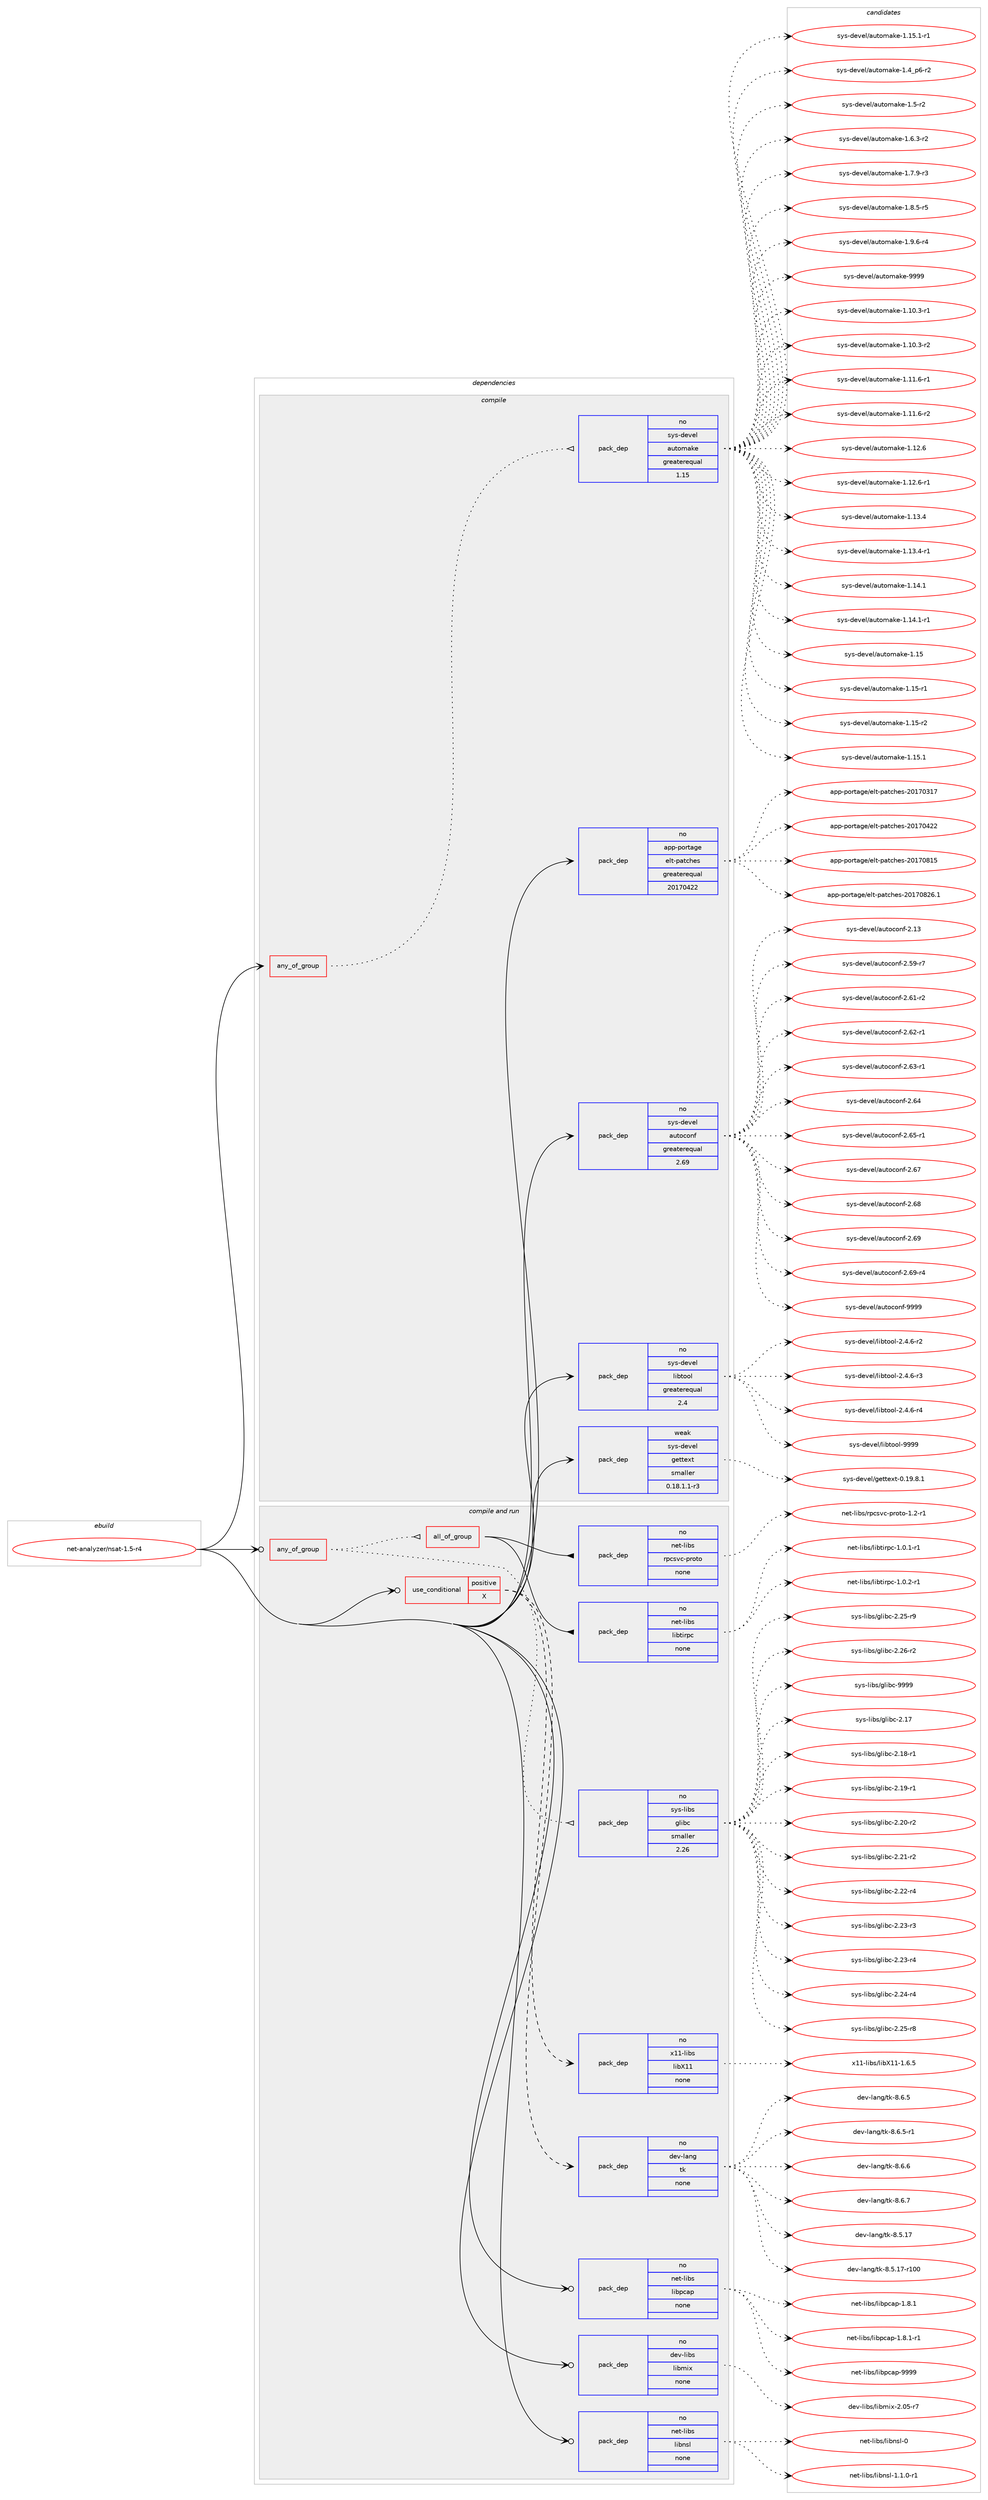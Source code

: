 digraph prolog {

# *************
# Graph options
# *************

newrank=true;
concentrate=true;
compound=true;
graph [rankdir=LR,fontname=Helvetica,fontsize=10,ranksep=1.5];#, ranksep=2.5, nodesep=0.2];
edge  [arrowhead=vee];
node  [fontname=Helvetica,fontsize=10];

# **********
# The ebuild
# **********

subgraph cluster_leftcol {
color=gray;
rank=same;
label=<<i>ebuild</i>>;
id [label="net-analyzer/nsat-1.5-r4", color=red, width=4, href="../net-analyzer/nsat-1.5-r4.svg"];
}

# ****************
# The dependencies
# ****************

subgraph cluster_midcol {
color=gray;
label=<<i>dependencies</i>>;
subgraph cluster_compile {
fillcolor="#eeeeee";
style=filled;
label=<<i>compile</i>>;
subgraph any6398 {
dependency402473 [label=<<TABLE BORDER="0" CELLBORDER="1" CELLSPACING="0" CELLPADDING="4"><TR><TD CELLPADDING="10">any_of_group</TD></TR></TABLE>>, shape=none, color=red];subgraph pack296622 {
dependency402474 [label=<<TABLE BORDER="0" CELLBORDER="1" CELLSPACING="0" CELLPADDING="4" WIDTH="220"><TR><TD ROWSPAN="6" CELLPADDING="30">pack_dep</TD></TR><TR><TD WIDTH="110">no</TD></TR><TR><TD>sys-devel</TD></TR><TR><TD>automake</TD></TR><TR><TD>greaterequal</TD></TR><TR><TD>1.15</TD></TR></TABLE>>, shape=none, color=blue];
}
dependency402473:e -> dependency402474:w [weight=20,style="dotted",arrowhead="oinv"];
}
id:e -> dependency402473:w [weight=20,style="solid",arrowhead="vee"];
subgraph pack296623 {
dependency402475 [label=<<TABLE BORDER="0" CELLBORDER="1" CELLSPACING="0" CELLPADDING="4" WIDTH="220"><TR><TD ROWSPAN="6" CELLPADDING="30">pack_dep</TD></TR><TR><TD WIDTH="110">no</TD></TR><TR><TD>app-portage</TD></TR><TR><TD>elt-patches</TD></TR><TR><TD>greaterequal</TD></TR><TR><TD>20170422</TD></TR></TABLE>>, shape=none, color=blue];
}
id:e -> dependency402475:w [weight=20,style="solid",arrowhead="vee"];
subgraph pack296624 {
dependency402476 [label=<<TABLE BORDER="0" CELLBORDER="1" CELLSPACING="0" CELLPADDING="4" WIDTH="220"><TR><TD ROWSPAN="6" CELLPADDING="30">pack_dep</TD></TR><TR><TD WIDTH="110">no</TD></TR><TR><TD>sys-devel</TD></TR><TR><TD>autoconf</TD></TR><TR><TD>greaterequal</TD></TR><TR><TD>2.69</TD></TR></TABLE>>, shape=none, color=blue];
}
id:e -> dependency402476:w [weight=20,style="solid",arrowhead="vee"];
subgraph pack296625 {
dependency402477 [label=<<TABLE BORDER="0" CELLBORDER="1" CELLSPACING="0" CELLPADDING="4" WIDTH="220"><TR><TD ROWSPAN="6" CELLPADDING="30">pack_dep</TD></TR><TR><TD WIDTH="110">no</TD></TR><TR><TD>sys-devel</TD></TR><TR><TD>libtool</TD></TR><TR><TD>greaterequal</TD></TR><TR><TD>2.4</TD></TR></TABLE>>, shape=none, color=blue];
}
id:e -> dependency402477:w [weight=20,style="solid",arrowhead="vee"];
subgraph pack296626 {
dependency402478 [label=<<TABLE BORDER="0" CELLBORDER="1" CELLSPACING="0" CELLPADDING="4" WIDTH="220"><TR><TD ROWSPAN="6" CELLPADDING="30">pack_dep</TD></TR><TR><TD WIDTH="110">weak</TD></TR><TR><TD>sys-devel</TD></TR><TR><TD>gettext</TD></TR><TR><TD>smaller</TD></TR><TR><TD>0.18.1.1-r3</TD></TR></TABLE>>, shape=none, color=blue];
}
id:e -> dependency402478:w [weight=20,style="solid",arrowhead="vee"];
}
subgraph cluster_compileandrun {
fillcolor="#eeeeee";
style=filled;
label=<<i>compile and run</i>>;
subgraph any6399 {
dependency402479 [label=<<TABLE BORDER="0" CELLBORDER="1" CELLSPACING="0" CELLPADDING="4"><TR><TD CELLPADDING="10">any_of_group</TD></TR></TABLE>>, shape=none, color=red];subgraph pack296627 {
dependency402480 [label=<<TABLE BORDER="0" CELLBORDER="1" CELLSPACING="0" CELLPADDING="4" WIDTH="220"><TR><TD ROWSPAN="6" CELLPADDING="30">pack_dep</TD></TR><TR><TD WIDTH="110">no</TD></TR><TR><TD>sys-libs</TD></TR><TR><TD>glibc</TD></TR><TR><TD>smaller</TD></TR><TR><TD>2.26</TD></TR></TABLE>>, shape=none, color=blue];
}
dependency402479:e -> dependency402480:w [weight=20,style="dotted",arrowhead="oinv"];
subgraph all188 {
dependency402481 [label=<<TABLE BORDER="0" CELLBORDER="1" CELLSPACING="0" CELLPADDING="4"><TR><TD CELLPADDING="10">all_of_group</TD></TR></TABLE>>, shape=none, color=red];subgraph pack296628 {
dependency402482 [label=<<TABLE BORDER="0" CELLBORDER="1" CELLSPACING="0" CELLPADDING="4" WIDTH="220"><TR><TD ROWSPAN="6" CELLPADDING="30">pack_dep</TD></TR><TR><TD WIDTH="110">no</TD></TR><TR><TD>net-libs</TD></TR><TR><TD>libtirpc</TD></TR><TR><TD>none</TD></TR><TR><TD></TD></TR></TABLE>>, shape=none, color=blue];
}
dependency402481:e -> dependency402482:w [weight=20,style="solid",arrowhead="inv"];
subgraph pack296629 {
dependency402483 [label=<<TABLE BORDER="0" CELLBORDER="1" CELLSPACING="0" CELLPADDING="4" WIDTH="220"><TR><TD ROWSPAN="6" CELLPADDING="30">pack_dep</TD></TR><TR><TD WIDTH="110">no</TD></TR><TR><TD>net-libs</TD></TR><TR><TD>rpcsvc-proto</TD></TR><TR><TD>none</TD></TR><TR><TD></TD></TR></TABLE>>, shape=none, color=blue];
}
dependency402481:e -> dependency402483:w [weight=20,style="solid",arrowhead="inv"];
}
dependency402479:e -> dependency402481:w [weight=20,style="dotted",arrowhead="oinv"];
}
id:e -> dependency402479:w [weight=20,style="solid",arrowhead="odotvee"];
subgraph cond99268 {
dependency402484 [label=<<TABLE BORDER="0" CELLBORDER="1" CELLSPACING="0" CELLPADDING="4"><TR><TD ROWSPAN="3" CELLPADDING="10">use_conditional</TD></TR><TR><TD>positive</TD></TR><TR><TD>X</TD></TR></TABLE>>, shape=none, color=red];
subgraph pack296630 {
dependency402485 [label=<<TABLE BORDER="0" CELLBORDER="1" CELLSPACING="0" CELLPADDING="4" WIDTH="220"><TR><TD ROWSPAN="6" CELLPADDING="30">pack_dep</TD></TR><TR><TD WIDTH="110">no</TD></TR><TR><TD>dev-lang</TD></TR><TR><TD>tk</TD></TR><TR><TD>none</TD></TR><TR><TD></TD></TR></TABLE>>, shape=none, color=blue];
}
dependency402484:e -> dependency402485:w [weight=20,style="dashed",arrowhead="vee"];
subgraph pack296631 {
dependency402486 [label=<<TABLE BORDER="0" CELLBORDER="1" CELLSPACING="0" CELLPADDING="4" WIDTH="220"><TR><TD ROWSPAN="6" CELLPADDING="30">pack_dep</TD></TR><TR><TD WIDTH="110">no</TD></TR><TR><TD>x11-libs</TD></TR><TR><TD>libX11</TD></TR><TR><TD>none</TD></TR><TR><TD></TD></TR></TABLE>>, shape=none, color=blue];
}
dependency402484:e -> dependency402486:w [weight=20,style="dashed",arrowhead="vee"];
}
id:e -> dependency402484:w [weight=20,style="solid",arrowhead="odotvee"];
subgraph pack296632 {
dependency402487 [label=<<TABLE BORDER="0" CELLBORDER="1" CELLSPACING="0" CELLPADDING="4" WIDTH="220"><TR><TD ROWSPAN="6" CELLPADDING="30">pack_dep</TD></TR><TR><TD WIDTH="110">no</TD></TR><TR><TD>dev-libs</TD></TR><TR><TD>libmix</TD></TR><TR><TD>none</TD></TR><TR><TD></TD></TR></TABLE>>, shape=none, color=blue];
}
id:e -> dependency402487:w [weight=20,style="solid",arrowhead="odotvee"];
subgraph pack296633 {
dependency402488 [label=<<TABLE BORDER="0" CELLBORDER="1" CELLSPACING="0" CELLPADDING="4" WIDTH="220"><TR><TD ROWSPAN="6" CELLPADDING="30">pack_dep</TD></TR><TR><TD WIDTH="110">no</TD></TR><TR><TD>net-libs</TD></TR><TR><TD>libnsl</TD></TR><TR><TD>none</TD></TR><TR><TD></TD></TR></TABLE>>, shape=none, color=blue];
}
id:e -> dependency402488:w [weight=20,style="solid",arrowhead="odotvee"];
subgraph pack296634 {
dependency402489 [label=<<TABLE BORDER="0" CELLBORDER="1" CELLSPACING="0" CELLPADDING="4" WIDTH="220"><TR><TD ROWSPAN="6" CELLPADDING="30">pack_dep</TD></TR><TR><TD WIDTH="110">no</TD></TR><TR><TD>net-libs</TD></TR><TR><TD>libpcap</TD></TR><TR><TD>none</TD></TR><TR><TD></TD></TR></TABLE>>, shape=none, color=blue];
}
id:e -> dependency402489:w [weight=20,style="solid",arrowhead="odotvee"];
}
subgraph cluster_run {
fillcolor="#eeeeee";
style=filled;
label=<<i>run</i>>;
}
}

# **************
# The candidates
# **************

subgraph cluster_choices {
rank=same;
color=gray;
label=<<i>candidates</i>>;

subgraph choice296622 {
color=black;
nodesep=1;
choice11512111545100101118101108479711711611110997107101454946494846514511449 [label="sys-devel/automake-1.10.3-r1", color=red, width=4,href="../sys-devel/automake-1.10.3-r1.svg"];
choice11512111545100101118101108479711711611110997107101454946494846514511450 [label="sys-devel/automake-1.10.3-r2", color=red, width=4,href="../sys-devel/automake-1.10.3-r2.svg"];
choice11512111545100101118101108479711711611110997107101454946494946544511449 [label="sys-devel/automake-1.11.6-r1", color=red, width=4,href="../sys-devel/automake-1.11.6-r1.svg"];
choice11512111545100101118101108479711711611110997107101454946494946544511450 [label="sys-devel/automake-1.11.6-r2", color=red, width=4,href="../sys-devel/automake-1.11.6-r2.svg"];
choice1151211154510010111810110847971171161111099710710145494649504654 [label="sys-devel/automake-1.12.6", color=red, width=4,href="../sys-devel/automake-1.12.6.svg"];
choice11512111545100101118101108479711711611110997107101454946495046544511449 [label="sys-devel/automake-1.12.6-r1", color=red, width=4,href="../sys-devel/automake-1.12.6-r1.svg"];
choice1151211154510010111810110847971171161111099710710145494649514652 [label="sys-devel/automake-1.13.4", color=red, width=4,href="../sys-devel/automake-1.13.4.svg"];
choice11512111545100101118101108479711711611110997107101454946495146524511449 [label="sys-devel/automake-1.13.4-r1", color=red, width=4,href="../sys-devel/automake-1.13.4-r1.svg"];
choice1151211154510010111810110847971171161111099710710145494649524649 [label="sys-devel/automake-1.14.1", color=red, width=4,href="../sys-devel/automake-1.14.1.svg"];
choice11512111545100101118101108479711711611110997107101454946495246494511449 [label="sys-devel/automake-1.14.1-r1", color=red, width=4,href="../sys-devel/automake-1.14.1-r1.svg"];
choice115121115451001011181011084797117116111109971071014549464953 [label="sys-devel/automake-1.15", color=red, width=4,href="../sys-devel/automake-1.15.svg"];
choice1151211154510010111810110847971171161111099710710145494649534511449 [label="sys-devel/automake-1.15-r1", color=red, width=4,href="../sys-devel/automake-1.15-r1.svg"];
choice1151211154510010111810110847971171161111099710710145494649534511450 [label="sys-devel/automake-1.15-r2", color=red, width=4,href="../sys-devel/automake-1.15-r2.svg"];
choice1151211154510010111810110847971171161111099710710145494649534649 [label="sys-devel/automake-1.15.1", color=red, width=4,href="../sys-devel/automake-1.15.1.svg"];
choice11512111545100101118101108479711711611110997107101454946495346494511449 [label="sys-devel/automake-1.15.1-r1", color=red, width=4,href="../sys-devel/automake-1.15.1-r1.svg"];
choice115121115451001011181011084797117116111109971071014549465295112544511450 [label="sys-devel/automake-1.4_p6-r2", color=red, width=4,href="../sys-devel/automake-1.4_p6-r2.svg"];
choice11512111545100101118101108479711711611110997107101454946534511450 [label="sys-devel/automake-1.5-r2", color=red, width=4,href="../sys-devel/automake-1.5-r2.svg"];
choice115121115451001011181011084797117116111109971071014549465446514511450 [label="sys-devel/automake-1.6.3-r2", color=red, width=4,href="../sys-devel/automake-1.6.3-r2.svg"];
choice115121115451001011181011084797117116111109971071014549465546574511451 [label="sys-devel/automake-1.7.9-r3", color=red, width=4,href="../sys-devel/automake-1.7.9-r3.svg"];
choice115121115451001011181011084797117116111109971071014549465646534511453 [label="sys-devel/automake-1.8.5-r5", color=red, width=4,href="../sys-devel/automake-1.8.5-r5.svg"];
choice115121115451001011181011084797117116111109971071014549465746544511452 [label="sys-devel/automake-1.9.6-r4", color=red, width=4,href="../sys-devel/automake-1.9.6-r4.svg"];
choice115121115451001011181011084797117116111109971071014557575757 [label="sys-devel/automake-9999", color=red, width=4,href="../sys-devel/automake-9999.svg"];
dependency402474:e -> choice11512111545100101118101108479711711611110997107101454946494846514511449:w [style=dotted,weight="100"];
dependency402474:e -> choice11512111545100101118101108479711711611110997107101454946494846514511450:w [style=dotted,weight="100"];
dependency402474:e -> choice11512111545100101118101108479711711611110997107101454946494946544511449:w [style=dotted,weight="100"];
dependency402474:e -> choice11512111545100101118101108479711711611110997107101454946494946544511450:w [style=dotted,weight="100"];
dependency402474:e -> choice1151211154510010111810110847971171161111099710710145494649504654:w [style=dotted,weight="100"];
dependency402474:e -> choice11512111545100101118101108479711711611110997107101454946495046544511449:w [style=dotted,weight="100"];
dependency402474:e -> choice1151211154510010111810110847971171161111099710710145494649514652:w [style=dotted,weight="100"];
dependency402474:e -> choice11512111545100101118101108479711711611110997107101454946495146524511449:w [style=dotted,weight="100"];
dependency402474:e -> choice1151211154510010111810110847971171161111099710710145494649524649:w [style=dotted,weight="100"];
dependency402474:e -> choice11512111545100101118101108479711711611110997107101454946495246494511449:w [style=dotted,weight="100"];
dependency402474:e -> choice115121115451001011181011084797117116111109971071014549464953:w [style=dotted,weight="100"];
dependency402474:e -> choice1151211154510010111810110847971171161111099710710145494649534511449:w [style=dotted,weight="100"];
dependency402474:e -> choice1151211154510010111810110847971171161111099710710145494649534511450:w [style=dotted,weight="100"];
dependency402474:e -> choice1151211154510010111810110847971171161111099710710145494649534649:w [style=dotted,weight="100"];
dependency402474:e -> choice11512111545100101118101108479711711611110997107101454946495346494511449:w [style=dotted,weight="100"];
dependency402474:e -> choice115121115451001011181011084797117116111109971071014549465295112544511450:w [style=dotted,weight="100"];
dependency402474:e -> choice11512111545100101118101108479711711611110997107101454946534511450:w [style=dotted,weight="100"];
dependency402474:e -> choice115121115451001011181011084797117116111109971071014549465446514511450:w [style=dotted,weight="100"];
dependency402474:e -> choice115121115451001011181011084797117116111109971071014549465546574511451:w [style=dotted,weight="100"];
dependency402474:e -> choice115121115451001011181011084797117116111109971071014549465646534511453:w [style=dotted,weight="100"];
dependency402474:e -> choice115121115451001011181011084797117116111109971071014549465746544511452:w [style=dotted,weight="100"];
dependency402474:e -> choice115121115451001011181011084797117116111109971071014557575757:w [style=dotted,weight="100"];
}
subgraph choice296623 {
color=black;
nodesep=1;
choice97112112451121111141169710310147101108116451129711699104101115455048495548514955 [label="app-portage/elt-patches-20170317", color=red, width=4,href="../app-portage/elt-patches-20170317.svg"];
choice97112112451121111141169710310147101108116451129711699104101115455048495548525050 [label="app-portage/elt-patches-20170422", color=red, width=4,href="../app-portage/elt-patches-20170422.svg"];
choice97112112451121111141169710310147101108116451129711699104101115455048495548564953 [label="app-portage/elt-patches-20170815", color=red, width=4,href="../app-portage/elt-patches-20170815.svg"];
choice971121124511211111411697103101471011081164511297116991041011154550484955485650544649 [label="app-portage/elt-patches-20170826.1", color=red, width=4,href="../app-portage/elt-patches-20170826.1.svg"];
dependency402475:e -> choice97112112451121111141169710310147101108116451129711699104101115455048495548514955:w [style=dotted,weight="100"];
dependency402475:e -> choice97112112451121111141169710310147101108116451129711699104101115455048495548525050:w [style=dotted,weight="100"];
dependency402475:e -> choice97112112451121111141169710310147101108116451129711699104101115455048495548564953:w [style=dotted,weight="100"];
dependency402475:e -> choice971121124511211111411697103101471011081164511297116991041011154550484955485650544649:w [style=dotted,weight="100"];
}
subgraph choice296624 {
color=black;
nodesep=1;
choice115121115451001011181011084797117116111991111101024550464951 [label="sys-devel/autoconf-2.13", color=red, width=4,href="../sys-devel/autoconf-2.13.svg"];
choice1151211154510010111810110847971171161119911111010245504653574511455 [label="sys-devel/autoconf-2.59-r7", color=red, width=4,href="../sys-devel/autoconf-2.59-r7.svg"];
choice1151211154510010111810110847971171161119911111010245504654494511450 [label="sys-devel/autoconf-2.61-r2", color=red, width=4,href="../sys-devel/autoconf-2.61-r2.svg"];
choice1151211154510010111810110847971171161119911111010245504654504511449 [label="sys-devel/autoconf-2.62-r1", color=red, width=4,href="../sys-devel/autoconf-2.62-r1.svg"];
choice1151211154510010111810110847971171161119911111010245504654514511449 [label="sys-devel/autoconf-2.63-r1", color=red, width=4,href="../sys-devel/autoconf-2.63-r1.svg"];
choice115121115451001011181011084797117116111991111101024550465452 [label="sys-devel/autoconf-2.64", color=red, width=4,href="../sys-devel/autoconf-2.64.svg"];
choice1151211154510010111810110847971171161119911111010245504654534511449 [label="sys-devel/autoconf-2.65-r1", color=red, width=4,href="../sys-devel/autoconf-2.65-r1.svg"];
choice115121115451001011181011084797117116111991111101024550465455 [label="sys-devel/autoconf-2.67", color=red, width=4,href="../sys-devel/autoconf-2.67.svg"];
choice115121115451001011181011084797117116111991111101024550465456 [label="sys-devel/autoconf-2.68", color=red, width=4,href="../sys-devel/autoconf-2.68.svg"];
choice115121115451001011181011084797117116111991111101024550465457 [label="sys-devel/autoconf-2.69", color=red, width=4,href="../sys-devel/autoconf-2.69.svg"];
choice1151211154510010111810110847971171161119911111010245504654574511452 [label="sys-devel/autoconf-2.69-r4", color=red, width=4,href="../sys-devel/autoconf-2.69-r4.svg"];
choice115121115451001011181011084797117116111991111101024557575757 [label="sys-devel/autoconf-9999", color=red, width=4,href="../sys-devel/autoconf-9999.svg"];
dependency402476:e -> choice115121115451001011181011084797117116111991111101024550464951:w [style=dotted,weight="100"];
dependency402476:e -> choice1151211154510010111810110847971171161119911111010245504653574511455:w [style=dotted,weight="100"];
dependency402476:e -> choice1151211154510010111810110847971171161119911111010245504654494511450:w [style=dotted,weight="100"];
dependency402476:e -> choice1151211154510010111810110847971171161119911111010245504654504511449:w [style=dotted,weight="100"];
dependency402476:e -> choice1151211154510010111810110847971171161119911111010245504654514511449:w [style=dotted,weight="100"];
dependency402476:e -> choice115121115451001011181011084797117116111991111101024550465452:w [style=dotted,weight="100"];
dependency402476:e -> choice1151211154510010111810110847971171161119911111010245504654534511449:w [style=dotted,weight="100"];
dependency402476:e -> choice115121115451001011181011084797117116111991111101024550465455:w [style=dotted,weight="100"];
dependency402476:e -> choice115121115451001011181011084797117116111991111101024550465456:w [style=dotted,weight="100"];
dependency402476:e -> choice115121115451001011181011084797117116111991111101024550465457:w [style=dotted,weight="100"];
dependency402476:e -> choice1151211154510010111810110847971171161119911111010245504654574511452:w [style=dotted,weight="100"];
dependency402476:e -> choice115121115451001011181011084797117116111991111101024557575757:w [style=dotted,weight="100"];
}
subgraph choice296625 {
color=black;
nodesep=1;
choice1151211154510010111810110847108105981161111111084550465246544511450 [label="sys-devel/libtool-2.4.6-r2", color=red, width=4,href="../sys-devel/libtool-2.4.6-r2.svg"];
choice1151211154510010111810110847108105981161111111084550465246544511451 [label="sys-devel/libtool-2.4.6-r3", color=red, width=4,href="../sys-devel/libtool-2.4.6-r3.svg"];
choice1151211154510010111810110847108105981161111111084550465246544511452 [label="sys-devel/libtool-2.4.6-r4", color=red, width=4,href="../sys-devel/libtool-2.4.6-r4.svg"];
choice1151211154510010111810110847108105981161111111084557575757 [label="sys-devel/libtool-9999", color=red, width=4,href="../sys-devel/libtool-9999.svg"];
dependency402477:e -> choice1151211154510010111810110847108105981161111111084550465246544511450:w [style=dotted,weight="100"];
dependency402477:e -> choice1151211154510010111810110847108105981161111111084550465246544511451:w [style=dotted,weight="100"];
dependency402477:e -> choice1151211154510010111810110847108105981161111111084550465246544511452:w [style=dotted,weight="100"];
dependency402477:e -> choice1151211154510010111810110847108105981161111111084557575757:w [style=dotted,weight="100"];
}
subgraph choice296626 {
color=black;
nodesep=1;
choice1151211154510010111810110847103101116116101120116454846495746564649 [label="sys-devel/gettext-0.19.8.1", color=red, width=4,href="../sys-devel/gettext-0.19.8.1.svg"];
dependency402478:e -> choice1151211154510010111810110847103101116116101120116454846495746564649:w [style=dotted,weight="100"];
}
subgraph choice296627 {
color=black;
nodesep=1;
choice11512111545108105981154710310810598994550464955 [label="sys-libs/glibc-2.17", color=red, width=4,href="../sys-libs/glibc-2.17.svg"];
choice115121115451081059811547103108105989945504649564511449 [label="sys-libs/glibc-2.18-r1", color=red, width=4,href="../sys-libs/glibc-2.18-r1.svg"];
choice115121115451081059811547103108105989945504649574511449 [label="sys-libs/glibc-2.19-r1", color=red, width=4,href="../sys-libs/glibc-2.19-r1.svg"];
choice115121115451081059811547103108105989945504650484511450 [label="sys-libs/glibc-2.20-r2", color=red, width=4,href="../sys-libs/glibc-2.20-r2.svg"];
choice115121115451081059811547103108105989945504650494511450 [label="sys-libs/glibc-2.21-r2", color=red, width=4,href="../sys-libs/glibc-2.21-r2.svg"];
choice115121115451081059811547103108105989945504650504511452 [label="sys-libs/glibc-2.22-r4", color=red, width=4,href="../sys-libs/glibc-2.22-r4.svg"];
choice115121115451081059811547103108105989945504650514511451 [label="sys-libs/glibc-2.23-r3", color=red, width=4,href="../sys-libs/glibc-2.23-r3.svg"];
choice115121115451081059811547103108105989945504650514511452 [label="sys-libs/glibc-2.23-r4", color=red, width=4,href="../sys-libs/glibc-2.23-r4.svg"];
choice115121115451081059811547103108105989945504650524511452 [label="sys-libs/glibc-2.24-r4", color=red, width=4,href="../sys-libs/glibc-2.24-r4.svg"];
choice115121115451081059811547103108105989945504650534511456 [label="sys-libs/glibc-2.25-r8", color=red, width=4,href="../sys-libs/glibc-2.25-r8.svg"];
choice115121115451081059811547103108105989945504650534511457 [label="sys-libs/glibc-2.25-r9", color=red, width=4,href="../sys-libs/glibc-2.25-r9.svg"];
choice115121115451081059811547103108105989945504650544511450 [label="sys-libs/glibc-2.26-r2", color=red, width=4,href="../sys-libs/glibc-2.26-r2.svg"];
choice11512111545108105981154710310810598994557575757 [label="sys-libs/glibc-9999", color=red, width=4,href="../sys-libs/glibc-9999.svg"];
dependency402480:e -> choice11512111545108105981154710310810598994550464955:w [style=dotted,weight="100"];
dependency402480:e -> choice115121115451081059811547103108105989945504649564511449:w [style=dotted,weight="100"];
dependency402480:e -> choice115121115451081059811547103108105989945504649574511449:w [style=dotted,weight="100"];
dependency402480:e -> choice115121115451081059811547103108105989945504650484511450:w [style=dotted,weight="100"];
dependency402480:e -> choice115121115451081059811547103108105989945504650494511450:w [style=dotted,weight="100"];
dependency402480:e -> choice115121115451081059811547103108105989945504650504511452:w [style=dotted,weight="100"];
dependency402480:e -> choice115121115451081059811547103108105989945504650514511451:w [style=dotted,weight="100"];
dependency402480:e -> choice115121115451081059811547103108105989945504650514511452:w [style=dotted,weight="100"];
dependency402480:e -> choice115121115451081059811547103108105989945504650524511452:w [style=dotted,weight="100"];
dependency402480:e -> choice115121115451081059811547103108105989945504650534511456:w [style=dotted,weight="100"];
dependency402480:e -> choice115121115451081059811547103108105989945504650534511457:w [style=dotted,weight="100"];
dependency402480:e -> choice115121115451081059811547103108105989945504650544511450:w [style=dotted,weight="100"];
dependency402480:e -> choice11512111545108105981154710310810598994557575757:w [style=dotted,weight="100"];
}
subgraph choice296628 {
color=black;
nodesep=1;
choice11010111645108105981154710810598116105114112994549464846494511449 [label="net-libs/libtirpc-1.0.1-r1", color=red, width=4,href="../net-libs/libtirpc-1.0.1-r1.svg"];
choice11010111645108105981154710810598116105114112994549464846504511449 [label="net-libs/libtirpc-1.0.2-r1", color=red, width=4,href="../net-libs/libtirpc-1.0.2-r1.svg"];
dependency402482:e -> choice11010111645108105981154710810598116105114112994549464846494511449:w [style=dotted,weight="100"];
dependency402482:e -> choice11010111645108105981154710810598116105114112994549464846504511449:w [style=dotted,weight="100"];
}
subgraph choice296629 {
color=black;
nodesep=1;
choice110101116451081059811547114112991151189945112114111116111454946504511449 [label="net-libs/rpcsvc-proto-1.2-r1", color=red, width=4,href="../net-libs/rpcsvc-proto-1.2-r1.svg"];
dependency402483:e -> choice110101116451081059811547114112991151189945112114111116111454946504511449:w [style=dotted,weight="100"];
}
subgraph choice296630 {
color=black;
nodesep=1;
choice10010111845108971101034711610745564653464955 [label="dev-lang/tk-8.5.17", color=red, width=4,href="../dev-lang/tk-8.5.17.svg"];
choice1001011184510897110103471161074556465346495545114494848 [label="dev-lang/tk-8.5.17-r100", color=red, width=4,href="../dev-lang/tk-8.5.17-r100.svg"];
choice100101118451089711010347116107455646544653 [label="dev-lang/tk-8.6.5", color=red, width=4,href="../dev-lang/tk-8.6.5.svg"];
choice1001011184510897110103471161074556465446534511449 [label="dev-lang/tk-8.6.5-r1", color=red, width=4,href="../dev-lang/tk-8.6.5-r1.svg"];
choice100101118451089711010347116107455646544654 [label="dev-lang/tk-8.6.6", color=red, width=4,href="../dev-lang/tk-8.6.6.svg"];
choice100101118451089711010347116107455646544655 [label="dev-lang/tk-8.6.7", color=red, width=4,href="../dev-lang/tk-8.6.7.svg"];
dependency402485:e -> choice10010111845108971101034711610745564653464955:w [style=dotted,weight="100"];
dependency402485:e -> choice1001011184510897110103471161074556465346495545114494848:w [style=dotted,weight="100"];
dependency402485:e -> choice100101118451089711010347116107455646544653:w [style=dotted,weight="100"];
dependency402485:e -> choice1001011184510897110103471161074556465446534511449:w [style=dotted,weight="100"];
dependency402485:e -> choice100101118451089711010347116107455646544654:w [style=dotted,weight="100"];
dependency402485:e -> choice100101118451089711010347116107455646544655:w [style=dotted,weight="100"];
}
subgraph choice296631 {
color=black;
nodesep=1;
choice120494945108105981154710810598884949454946544653 [label="x11-libs/libX11-1.6.5", color=red, width=4,href="../x11-libs/libX11-1.6.5.svg"];
dependency402486:e -> choice120494945108105981154710810598884949454946544653:w [style=dotted,weight="100"];
}
subgraph choice296632 {
color=black;
nodesep=1;
choice1001011184510810598115471081059810910512045504648534511455 [label="dev-libs/libmix-2.05-r7", color=red, width=4,href="../dev-libs/libmix-2.05-r7.svg"];
dependency402487:e -> choice1001011184510810598115471081059810910512045504648534511455:w [style=dotted,weight="100"];
}
subgraph choice296633 {
color=black;
nodesep=1;
choice110101116451081059811547108105981101151084548 [label="net-libs/libnsl-0", color=red, width=4,href="../net-libs/libnsl-0.svg"];
choice110101116451081059811547108105981101151084549464946484511449 [label="net-libs/libnsl-1.1.0-r1", color=red, width=4,href="../net-libs/libnsl-1.1.0-r1.svg"];
dependency402488:e -> choice110101116451081059811547108105981101151084548:w [style=dotted,weight="100"];
dependency402488:e -> choice110101116451081059811547108105981101151084549464946484511449:w [style=dotted,weight="100"];
}
subgraph choice296634 {
color=black;
nodesep=1;
choice110101116451081059811547108105981129997112454946564649 [label="net-libs/libpcap-1.8.1", color=red, width=4,href="../net-libs/libpcap-1.8.1.svg"];
choice1101011164510810598115471081059811299971124549465646494511449 [label="net-libs/libpcap-1.8.1-r1", color=red, width=4,href="../net-libs/libpcap-1.8.1-r1.svg"];
choice1101011164510810598115471081059811299971124557575757 [label="net-libs/libpcap-9999", color=red, width=4,href="../net-libs/libpcap-9999.svg"];
dependency402489:e -> choice110101116451081059811547108105981129997112454946564649:w [style=dotted,weight="100"];
dependency402489:e -> choice1101011164510810598115471081059811299971124549465646494511449:w [style=dotted,weight="100"];
dependency402489:e -> choice1101011164510810598115471081059811299971124557575757:w [style=dotted,weight="100"];
}
}

}
